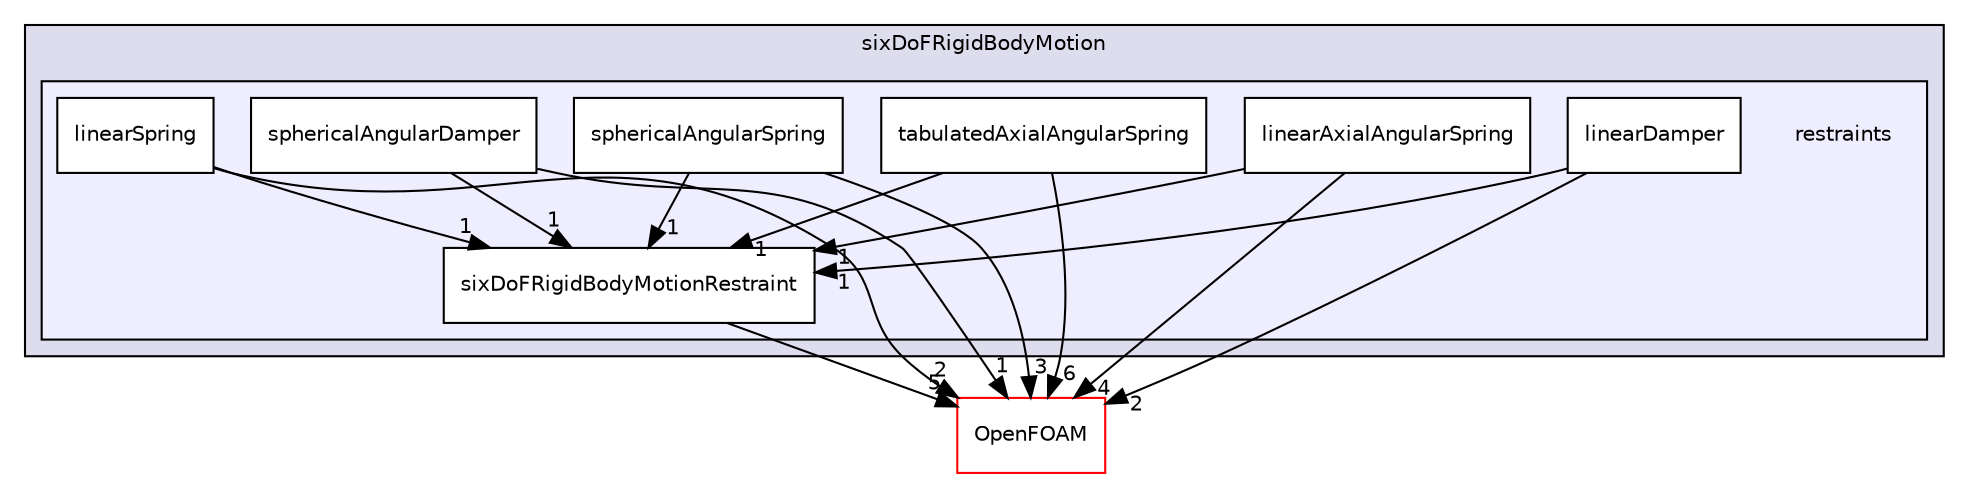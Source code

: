digraph "src/sixDoFRigidBodyMotion/sixDoFRigidBodyMotion/restraints" {
  bgcolor=transparent;
  compound=true
  node [ fontsize="10", fontname="Helvetica"];
  edge [ labelfontsize="10", labelfontname="Helvetica"];
  subgraph clusterdir_7bf5f2e6b4a44539c2947a2841ca313c {
    graph [ bgcolor="#ddddee", pencolor="black", label="sixDoFRigidBodyMotion" fontname="Helvetica", fontsize="10", URL="dir_7bf5f2e6b4a44539c2947a2841ca313c.html"]
  subgraph clusterdir_72e9e3456c414eac52b3a6275bc6c58e {
    graph [ bgcolor="#eeeeff", pencolor="black", label="" URL="dir_72e9e3456c414eac52b3a6275bc6c58e.html"];
    dir_72e9e3456c414eac52b3a6275bc6c58e [shape=plaintext label="restraints"];
    dir_613caea0e77c2d64fc4665e8bc5096cf [shape=box label="linearAxialAngularSpring" color="black" fillcolor="white" style="filled" URL="dir_613caea0e77c2d64fc4665e8bc5096cf.html"];
    dir_16bcdff0e54d41d5ec9d5bed7319eabc [shape=box label="linearDamper" color="black" fillcolor="white" style="filled" URL="dir_16bcdff0e54d41d5ec9d5bed7319eabc.html"];
    dir_ed8c2e13203cd45b5d17172bbda4d891 [shape=box label="linearSpring" color="black" fillcolor="white" style="filled" URL="dir_ed8c2e13203cd45b5d17172bbda4d891.html"];
    dir_6e1bc2e36688850bd3aeabb66192bef0 [shape=box label="sixDoFRigidBodyMotionRestraint" color="black" fillcolor="white" style="filled" URL="dir_6e1bc2e36688850bd3aeabb66192bef0.html"];
    dir_4322ee2a7db33eeb5682829af7ccd812 [shape=box label="sphericalAngularDamper" color="black" fillcolor="white" style="filled" URL="dir_4322ee2a7db33eeb5682829af7ccd812.html"];
    dir_9c88e0883347d77f307b52d2efa79644 [shape=box label="sphericalAngularSpring" color="black" fillcolor="white" style="filled" URL="dir_9c88e0883347d77f307b52d2efa79644.html"];
    dir_5315f8ba6970c2b15bcf8d80d942efc0 [shape=box label="tabulatedAxialAngularSpring" color="black" fillcolor="white" style="filled" URL="dir_5315f8ba6970c2b15bcf8d80d942efc0.html"];
  }
  }
  dir_c5473ff19b20e6ec4dfe5c310b3778a8 [shape=box label="OpenFOAM" color="red" URL="dir_c5473ff19b20e6ec4dfe5c310b3778a8.html"];
  dir_6e1bc2e36688850bd3aeabb66192bef0->dir_c5473ff19b20e6ec4dfe5c310b3778a8 [headlabel="5", labeldistance=1.5 headhref="dir_002740_001897.html"];
  dir_4322ee2a7db33eeb5682829af7ccd812->dir_6e1bc2e36688850bd3aeabb66192bef0 [headlabel="1", labeldistance=1.5 headhref="dir_002666_002740.html"];
  dir_4322ee2a7db33eeb5682829af7ccd812->dir_c5473ff19b20e6ec4dfe5c310b3778a8 [headlabel="1", labeldistance=1.5 headhref="dir_002666_001897.html"];
  dir_ed8c2e13203cd45b5d17172bbda4d891->dir_6e1bc2e36688850bd3aeabb66192bef0 [headlabel="1", labeldistance=1.5 headhref="dir_002663_002740.html"];
  dir_ed8c2e13203cd45b5d17172bbda4d891->dir_c5473ff19b20e6ec4dfe5c310b3778a8 [headlabel="2", labeldistance=1.5 headhref="dir_002663_001897.html"];
  dir_16bcdff0e54d41d5ec9d5bed7319eabc->dir_6e1bc2e36688850bd3aeabb66192bef0 [headlabel="1", labeldistance=1.5 headhref="dir_002661_002740.html"];
  dir_16bcdff0e54d41d5ec9d5bed7319eabc->dir_c5473ff19b20e6ec4dfe5c310b3778a8 [headlabel="2", labeldistance=1.5 headhref="dir_002661_001897.html"];
  dir_5315f8ba6970c2b15bcf8d80d942efc0->dir_6e1bc2e36688850bd3aeabb66192bef0 [headlabel="1", labeldistance=1.5 headhref="dir_002742_002740.html"];
  dir_5315f8ba6970c2b15bcf8d80d942efc0->dir_c5473ff19b20e6ec4dfe5c310b3778a8 [headlabel="6", labeldistance=1.5 headhref="dir_002742_001897.html"];
  dir_613caea0e77c2d64fc4665e8bc5096cf->dir_6e1bc2e36688850bd3aeabb66192bef0 [headlabel="1", labeldistance=1.5 headhref="dir_002659_002740.html"];
  dir_613caea0e77c2d64fc4665e8bc5096cf->dir_c5473ff19b20e6ec4dfe5c310b3778a8 [headlabel="4", labeldistance=1.5 headhref="dir_002659_001897.html"];
  dir_9c88e0883347d77f307b52d2efa79644->dir_6e1bc2e36688850bd3aeabb66192bef0 [headlabel="1", labeldistance=1.5 headhref="dir_002741_002740.html"];
  dir_9c88e0883347d77f307b52d2efa79644->dir_c5473ff19b20e6ec4dfe5c310b3778a8 [headlabel="3", labeldistance=1.5 headhref="dir_002741_001897.html"];
}
